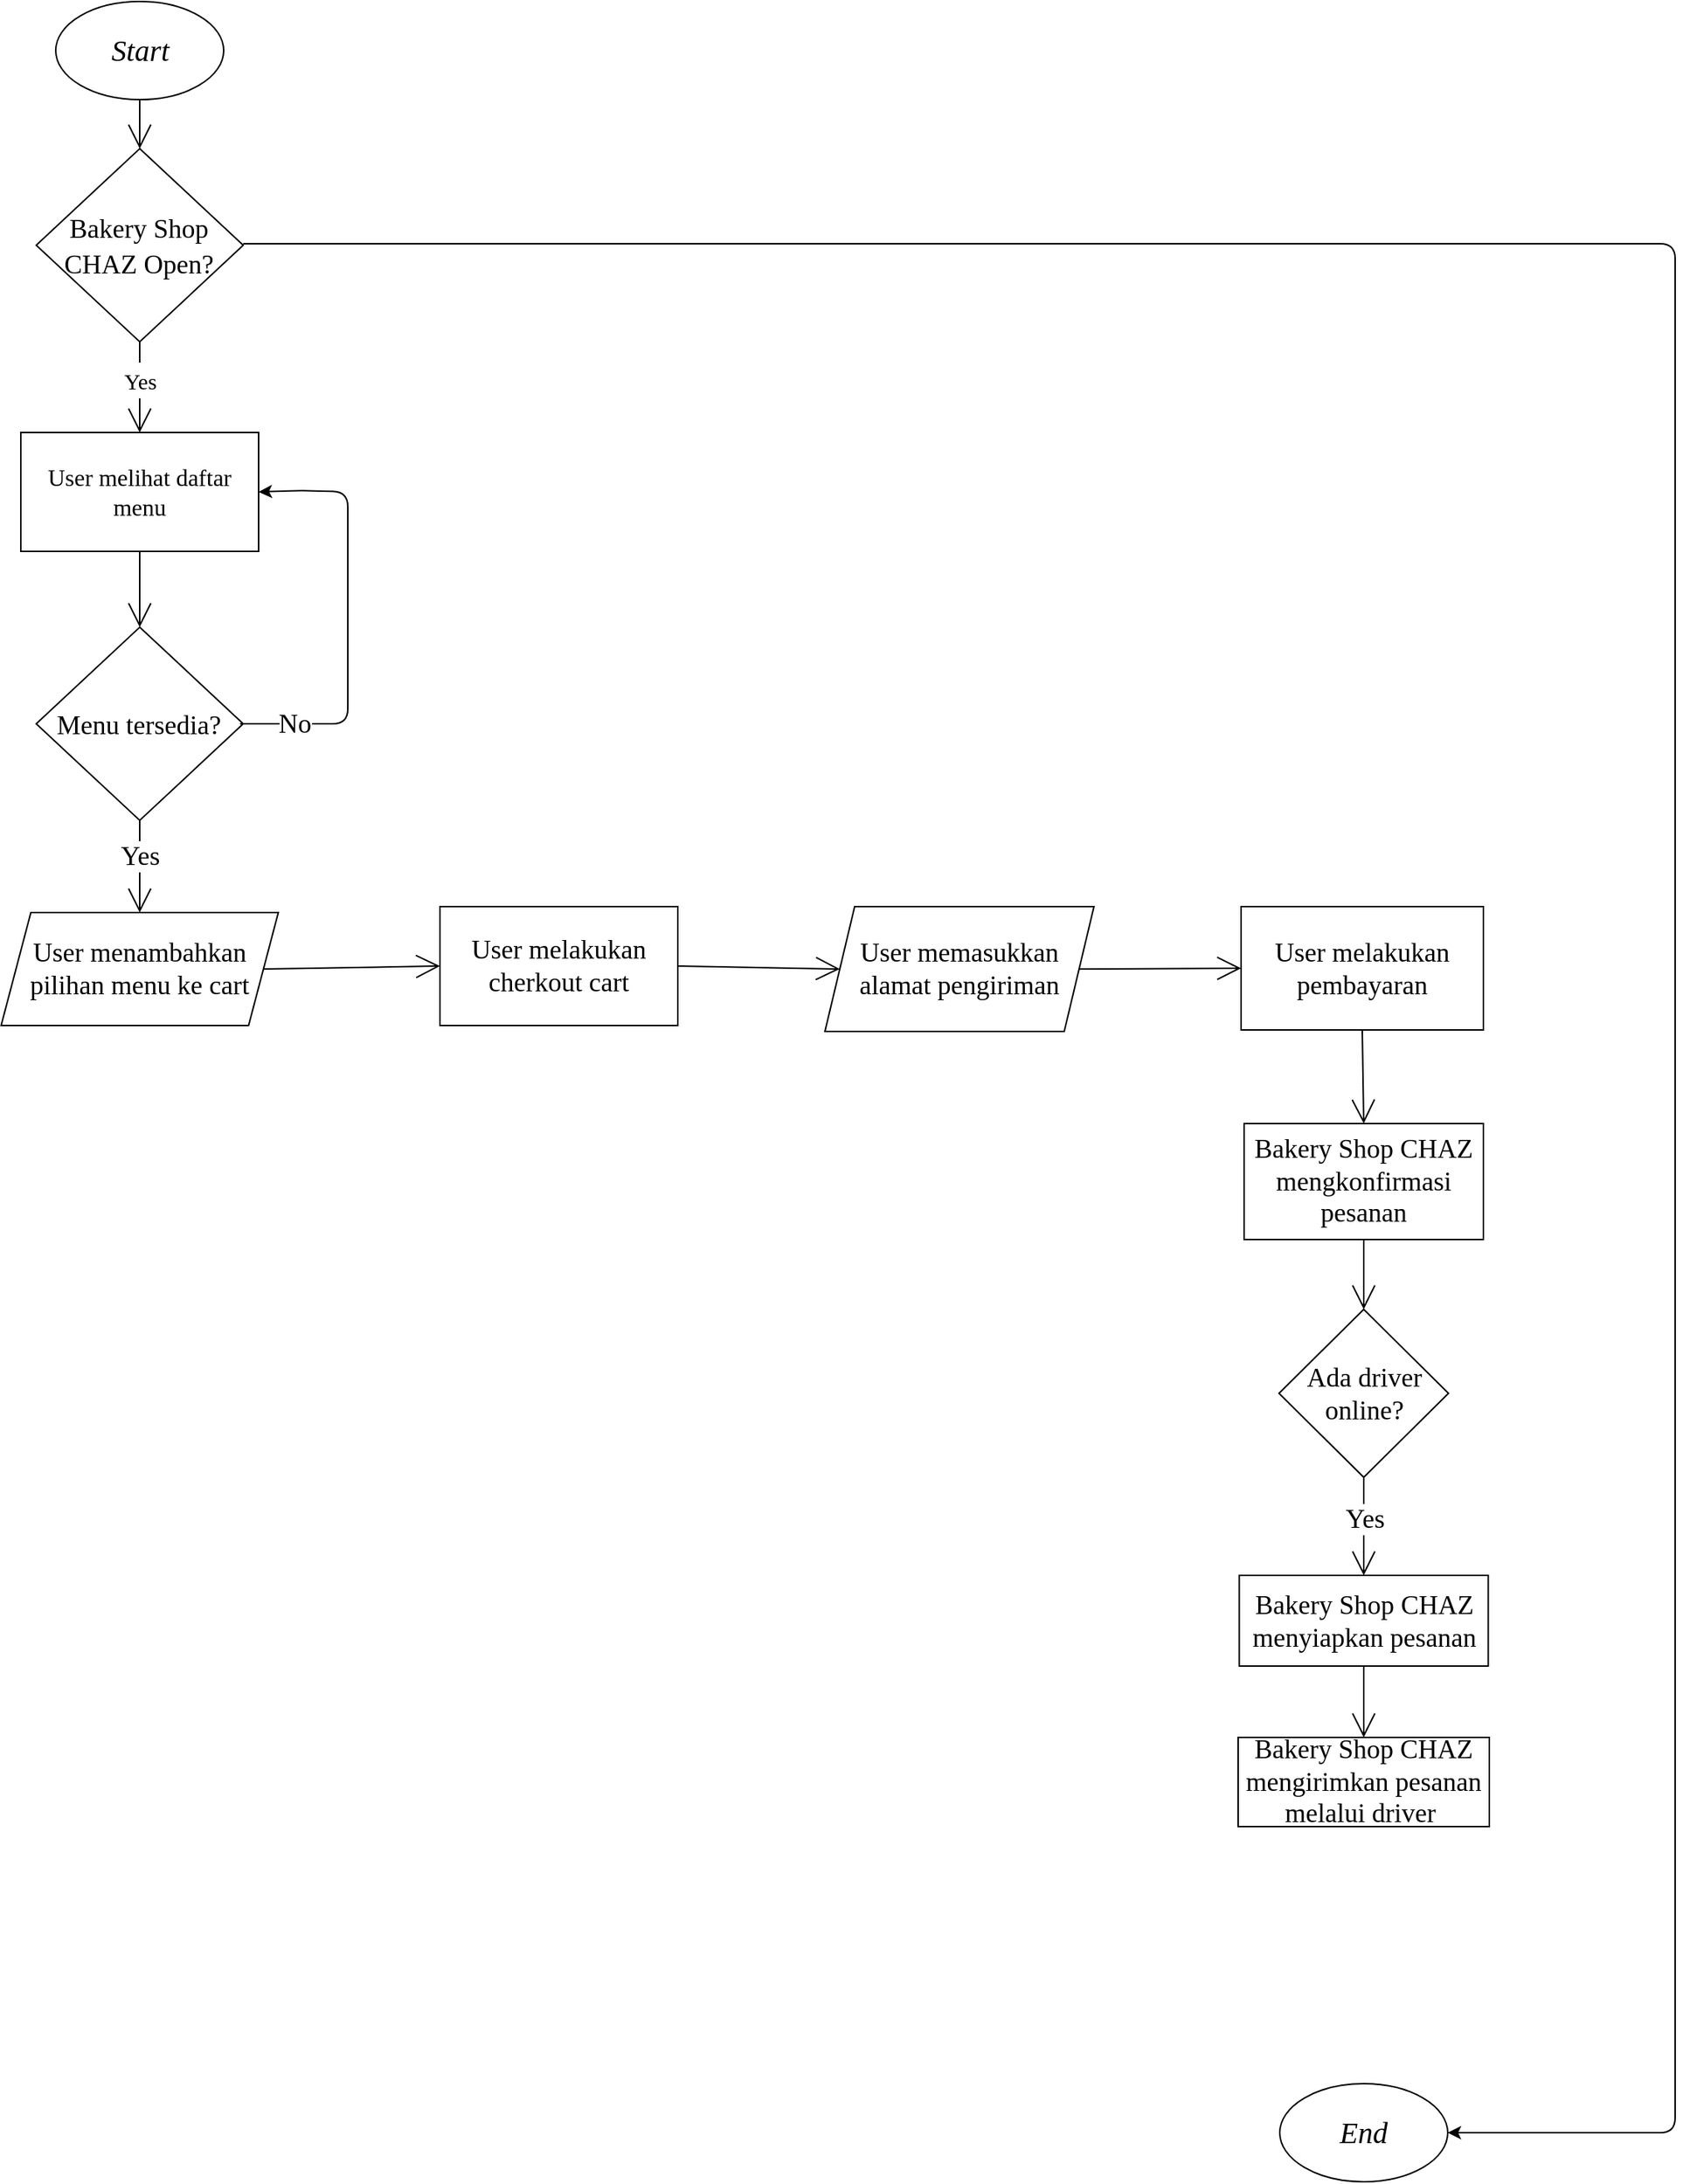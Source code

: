 <mxfile>
    <diagram id="QZgptsSMLCKJXurCH-qp" name="Page-1">
        <mxGraphModel dx="1171" dy="244" grid="0" gridSize="10" guides="1" tooltips="1" connect="1" arrows="1" fold="1" page="0" pageScale="1" pageWidth="827" pageHeight="1169" background="none" math="0" shadow="0">
            <root>
                <mxCell id="0"/>
                <mxCell id="1" parent="0"/>
                <mxCell id="8" value="" style="edgeStyle=none;shape=connector;curved=1;rounded=0;sketch=0;hachureGap=4;html=1;labelBackgroundColor=default;fontFamily=Times New Roman;fontSize=16;fontColor=default;endArrow=open;startSize=14;endSize=14;sourcePerimeterSpacing=8;targetPerimeterSpacing=8;strokeColor=default;exitX=0.5;exitY=1;exitDx=0;exitDy=0;entryX=0.5;entryY=0;entryDx=0;entryDy=0;" edge="1" parent="1" source="4" target="7">
                    <mxGeometry relative="1" as="geometry"/>
                </mxCell>
                <mxCell id="10" value="&lt;font face=&quot;Times New Roman&quot; style=&quot;font-size: 15px&quot;&gt;Yes&lt;/font&gt;" style="edgeLabel;html=1;align=center;verticalAlign=middle;resizable=0;points=[];fontSize=20;fontFamily=Architects Daughter;fontColor=default;" vertex="1" connectable="0" parent="8">
                    <mxGeometry x="-0.547" relative="1" as="geometry">
                        <mxPoint y="11" as="offset"/>
                    </mxGeometry>
                </mxCell>
                <mxCell id="4" value="&lt;font face=&quot;Times New Roman&quot; style=&quot;font-size: 18px&quot;&gt;Bakery Shop CHAZ Open?&lt;/font&gt;" style="rhombus;whiteSpace=wrap;html=1;sketch=0;hachureGap=4;fontFamily=Architects Daughter;fontSource=https%3A%2F%2Ffonts.googleapis.com%2Fcss%3Ffamily%3DArchitects%2BDaughter;fontSize=20;" vertex="1" parent="1">
                    <mxGeometry x="-461.62" y="126" width="139.25" height="130" as="geometry"/>
                </mxCell>
                <mxCell id="6" value="" style="edgeStyle=none;curved=1;rounded=0;sketch=0;hachureGap=4;orthogonalLoop=1;jettySize=auto;html=1;fontFamily=Times New Roman;fontSize=16;endArrow=open;startSize=14;endSize=14;sourcePerimeterSpacing=8;targetPerimeterSpacing=8;exitX=0.5;exitY=1;exitDx=0;exitDy=0;entryX=0.5;entryY=0;entryDx=0;entryDy=0;" edge="1" parent="1" source="5" target="4">
                    <mxGeometry relative="1" as="geometry"/>
                </mxCell>
                <mxCell id="5" value="&lt;font face=&quot;Times New Roman&quot;&gt;&lt;i&gt;Start&lt;/i&gt;&lt;/font&gt;" style="ellipse;whiteSpace=wrap;html=1;sketch=0;hachureGap=4;fontFamily=Architects Daughter;fontSource=https%3A%2F%2Ffonts.googleapis.com%2Fcss%3Ffamily%3DArchitects%2BDaughter;fontSize=20;" vertex="1" parent="1">
                    <mxGeometry x="-448.5" y="27" width="113" height="66" as="geometry"/>
                </mxCell>
                <mxCell id="18" value="" style="edgeStyle=none;shape=connector;curved=1;rounded=0;sketch=0;hachureGap=4;html=1;labelBackgroundColor=default;fontFamily=Times New Roman;fontSize=18;fontColor=default;endArrow=open;startSize=14;endSize=14;sourcePerimeterSpacing=8;targetPerimeterSpacing=8;strokeColor=default;exitX=0.5;exitY=1;exitDx=0;exitDy=0;entryX=0.5;entryY=0;entryDx=0;entryDy=0;" edge="1" parent="1" source="7" target="17">
                    <mxGeometry relative="1" as="geometry"/>
                </mxCell>
                <mxCell id="7" value="User melihat daftar menu" style="rounded=0;whiteSpace=wrap;html=1;sketch=0;hachureGap=4;fontFamily=Times New Roman;fontSize=16;fontColor=default;" vertex="1" parent="1">
                    <mxGeometry x="-472" y="317" width="160" height="80" as="geometry"/>
                </mxCell>
                <mxCell id="20" value="" style="edgeStyle=none;shape=connector;curved=1;rounded=0;sketch=0;hachureGap=4;html=1;labelBackgroundColor=default;fontFamily=Times New Roman;fontSize=18;fontColor=default;endArrow=open;startSize=14;endSize=14;sourcePerimeterSpacing=8;targetPerimeterSpacing=8;strokeColor=default;exitX=0.5;exitY=1;exitDx=0;exitDy=0;entryX=0.5;entryY=0;entryDx=0;entryDy=0;" edge="1" parent="1" source="17" target="19">
                    <mxGeometry relative="1" as="geometry"/>
                </mxCell>
                <mxCell id="21" value="Yes" style="edgeLabel;html=1;align=center;verticalAlign=middle;resizable=0;points=[];fontSize=18;fontFamily=Times New Roman;fontColor=default;" vertex="1" connectable="0" parent="20">
                    <mxGeometry x="-0.611" relative="1" as="geometry">
                        <mxPoint y="12" as="offset"/>
                    </mxGeometry>
                </mxCell>
                <mxCell id="17" value="&lt;font face=&quot;Times New Roman&quot; style=&quot;font-size: 18px&quot;&gt;Menu tersedia?&lt;/font&gt;" style="rhombus;whiteSpace=wrap;html=1;sketch=0;hachureGap=4;fontFamily=Architects Daughter;fontSource=https%3A%2F%2Ffonts.googleapis.com%2Fcss%3Ffamily%3DArchitects%2BDaughter;fontSize=20;" vertex="1" parent="1">
                    <mxGeometry x="-461.62" y="448" width="139.25" height="130" as="geometry"/>
                </mxCell>
                <mxCell id="31" value="" style="edgeStyle=none;shape=connector;curved=1;rounded=0;sketch=0;hachureGap=4;html=1;labelBackgroundColor=default;fontFamily=Times New Roman;fontSize=18;fontColor=default;endArrow=open;startSize=14;endSize=14;sourcePerimeterSpacing=8;targetPerimeterSpacing=8;strokeColor=default;exitX=1;exitY=0.5;exitDx=0;exitDy=0;entryX=0;entryY=0.5;entryDx=0;entryDy=0;" edge="1" parent="1" source="19" target="27">
                    <mxGeometry relative="1" as="geometry"/>
                </mxCell>
                <mxCell id="19" value="User menambahkan pilihan menu ke cart" style="shape=parallelogram;perimeter=parallelogramPerimeter;whiteSpace=wrap;html=1;fixedSize=1;sketch=0;hachureGap=4;fontFamily=Times New Roman;fontSize=18;fontColor=default;strokeColor=default;fillColor=default;" vertex="1" parent="1">
                    <mxGeometry x="-485.24" y="640" width="186.49" height="76" as="geometry"/>
                </mxCell>
                <mxCell id="23" style="edgeStyle=none;html=1;entryX=1;entryY=0.5;entryDx=0;entryDy=0;exitX=1;exitY=0.5;exitDx=0;exitDy=0;exitPerimeter=0;" edge="1" parent="1" target="7">
                    <mxGeometry relative="1" as="geometry">
                        <Array as="points">
                            <mxPoint x="-252" y="513"/>
                            <mxPoint x="-252" y="357"/>
                            <mxPoint x="-283" y="356"/>
                        </Array>
                        <mxPoint x="-332" y="403" as="targetPoint"/>
                        <mxPoint x="-324.5" y="513" as="sourcePoint"/>
                    </mxGeometry>
                </mxCell>
                <mxCell id="24" value="No" style="edgeLabel;html=1;align=center;verticalAlign=middle;resizable=0;points=[];fontSize=18;fontFamily=Times New Roman;fontColor=default;" vertex="1" connectable="0" parent="23">
                    <mxGeometry x="0.21" y="1" relative="1" as="geometry">
                        <mxPoint x="-35" y="102" as="offset"/>
                    </mxGeometry>
                </mxCell>
                <mxCell id="25" style="edgeStyle=none;html=1;exitX=1;exitY=0.5;exitDx=0;exitDy=0;exitPerimeter=0;entryX=1;entryY=0.5;entryDx=0;entryDy=0;" edge="1" parent="1" target="26">
                    <mxGeometry relative="1" as="geometry">
                        <Array as="points">
                            <mxPoint x="641" y="190"/>
                            <mxPoint x="641" y="676"/>
                            <mxPoint x="641" y="1461"/>
                        </Array>
                        <mxPoint x="-322.37" y="190" as="sourcePoint"/>
                        <mxPoint x="485" y="1390" as="targetPoint"/>
                    </mxGeometry>
                </mxCell>
                <mxCell id="26" value="&lt;font face=&quot;Times New Roman&quot;&gt;&lt;i&gt;End&lt;/i&gt;&lt;/font&gt;" style="ellipse;whiteSpace=wrap;html=1;sketch=0;hachureGap=4;fontFamily=Architects Daughter;fontSource=https%3A%2F%2Ffonts.googleapis.com%2Fcss%3Ffamily%3DArchitects%2BDaughter;fontSize=20;" vertex="1" parent="1">
                    <mxGeometry x="375" y="1428" width="113" height="66" as="geometry"/>
                </mxCell>
                <mxCell id="32" value="" style="edgeStyle=none;shape=connector;curved=1;rounded=0;sketch=0;hachureGap=4;html=1;labelBackgroundColor=default;fontFamily=Times New Roman;fontSize=18;fontColor=default;endArrow=open;startSize=14;endSize=14;sourcePerimeterSpacing=8;targetPerimeterSpacing=8;strokeColor=default;entryX=0;entryY=0.5;entryDx=0;entryDy=0;exitX=1;exitY=0.5;exitDx=0;exitDy=0;" edge="1" parent="1" source="27" target="28">
                    <mxGeometry relative="1" as="geometry"/>
                </mxCell>
                <mxCell id="27" value="User melakukan cherkout cart" style="rounded=0;whiteSpace=wrap;html=1;sketch=0;hachureGap=4;fontFamily=Times New Roman;fontSize=18;fontColor=default;strokeColor=default;fillColor=default;" vertex="1" parent="1">
                    <mxGeometry x="-190" y="636" width="160" height="80" as="geometry"/>
                </mxCell>
                <mxCell id="33" value="" style="edgeStyle=none;shape=connector;curved=1;rounded=0;sketch=0;hachureGap=4;html=1;labelBackgroundColor=default;fontFamily=Times New Roman;fontSize=18;fontColor=default;endArrow=open;startSize=14;endSize=14;sourcePerimeterSpacing=8;targetPerimeterSpacing=8;strokeColor=default;entryX=0;entryY=0.5;entryDx=0;entryDy=0;exitX=1;exitY=0.5;exitDx=0;exitDy=0;" edge="1" parent="1" source="28" target="30">
                    <mxGeometry relative="1" as="geometry"/>
                </mxCell>
                <mxCell id="28" value="User memasukkan alamat pengiriman" style="shape=parallelogram;perimeter=parallelogramPerimeter;whiteSpace=wrap;html=1;fixedSize=1;sketch=0;hachureGap=4;fontFamily=Times New Roman;fontSize=18;fontColor=default;strokeColor=default;fillColor=default;" vertex="1" parent="1">
                    <mxGeometry x="69" y="636" width="181" height="84" as="geometry"/>
                </mxCell>
                <mxCell id="35" value="" style="edgeStyle=none;shape=connector;curved=1;rounded=0;sketch=0;hachureGap=4;html=1;labelBackgroundColor=default;fontFamily=Times New Roman;fontSize=18;fontColor=default;endArrow=open;startSize=14;endSize=14;sourcePerimeterSpacing=8;targetPerimeterSpacing=8;strokeColor=default;exitX=0.5;exitY=1;exitDx=0;exitDy=0;entryX=0.5;entryY=0;entryDx=0;entryDy=0;" edge="1" parent="1" source="30" target="34">
                    <mxGeometry relative="1" as="geometry"/>
                </mxCell>
                <mxCell id="30" value="User melakukan pembayaran" style="rounded=0;whiteSpace=wrap;html=1;sketch=0;hachureGap=4;fontFamily=Times New Roman;fontSize=18;fontColor=default;strokeColor=default;fillColor=default;" vertex="1" parent="1">
                    <mxGeometry x="349" y="636" width="163" height="83" as="geometry"/>
                </mxCell>
                <mxCell id="38" value="" style="edgeStyle=none;shape=connector;curved=1;rounded=0;sketch=0;hachureGap=4;html=1;labelBackgroundColor=default;fontFamily=Times New Roman;fontSize=18;fontColor=default;endArrow=open;startSize=14;endSize=14;sourcePerimeterSpacing=8;targetPerimeterSpacing=8;strokeColor=default;entryX=0.5;entryY=0;entryDx=0;entryDy=0;exitX=0.5;exitY=1;exitDx=0;exitDy=0;" edge="1" parent="1" source="34" target="37">
                    <mxGeometry relative="1" as="geometry"/>
                </mxCell>
                <mxCell id="34" value="Bakery Shop CHAZ mengkonfirmasi pesanan" style="rounded=0;whiteSpace=wrap;html=1;sketch=0;hachureGap=4;fontFamily=Times New Roman;fontSize=18;fontColor=default;strokeColor=default;fillColor=default;" vertex="1" parent="1">
                    <mxGeometry x="351" y="782" width="161" height="78" as="geometry"/>
                </mxCell>
                <mxCell id="44" value="" style="edgeStyle=none;shape=connector;curved=1;rounded=0;sketch=0;hachureGap=4;html=1;labelBackgroundColor=default;fontFamily=Times New Roman;fontSize=18;fontColor=default;endArrow=open;startSize=14;endSize=14;sourcePerimeterSpacing=8;targetPerimeterSpacing=8;strokeColor=default;exitX=0.5;exitY=1;exitDx=0;exitDy=0;entryX=0.5;entryY=0;entryDx=0;entryDy=0;" edge="1" parent="1" source="37" target="43">
                    <mxGeometry relative="1" as="geometry"/>
                </mxCell>
                <mxCell id="45" value="Yes" style="edgeLabel;html=1;align=center;verticalAlign=middle;resizable=0;points=[];fontSize=18;fontFamily=Times New Roman;fontColor=default;" vertex="1" connectable="0" parent="44">
                    <mxGeometry x="-0.172" relative="1" as="geometry">
                        <mxPoint as="offset"/>
                    </mxGeometry>
                </mxCell>
                <mxCell id="37" value="Ada driver online?" style="rhombus;whiteSpace=wrap;html=1;sketch=0;hachureGap=4;fontFamily=Times New Roman;fontSize=18;fontColor=default;strokeColor=default;fillColor=default;" vertex="1" parent="1">
                    <mxGeometry x="374.5" y="907" width="114" height="113" as="geometry"/>
                </mxCell>
                <mxCell id="47" value="" style="edgeStyle=none;shape=connector;curved=1;rounded=0;sketch=0;hachureGap=4;html=1;labelBackgroundColor=default;fontFamily=Times New Roman;fontSize=18;fontColor=default;endArrow=open;startSize=14;endSize=14;sourcePerimeterSpacing=8;targetPerimeterSpacing=8;strokeColor=default;exitX=0.5;exitY=1;exitDx=0;exitDy=0;entryX=0.5;entryY=0;entryDx=0;entryDy=0;" edge="1" parent="1" source="43" target="46">
                    <mxGeometry relative="1" as="geometry"/>
                </mxCell>
                <mxCell id="43" value="Bakery Shop CHAZ menyiapkan pesanan" style="whiteSpace=wrap;html=1;sketch=0;hachureGap=4;fontFamily=Times New Roman;fontSize=18;fontColor=default;strokeColor=default;fillColor=default;" vertex="1" parent="1">
                    <mxGeometry x="347.75" y="1086" width="167.5" height="61" as="geometry"/>
                </mxCell>
                <mxCell id="46" value="Bakery Shop CHAZ mengirimkan pesanan melalui driver&amp;nbsp;" style="whiteSpace=wrap;html=1;sketch=0;hachureGap=4;fontFamily=Times New Roman;fontSize=18;fontColor=default;strokeColor=default;fillColor=default;" vertex="1" parent="1">
                    <mxGeometry x="347" y="1195" width="169" height="60" as="geometry"/>
                </mxCell>
            </root>
        </mxGraphModel>
    </diagram>
</mxfile>